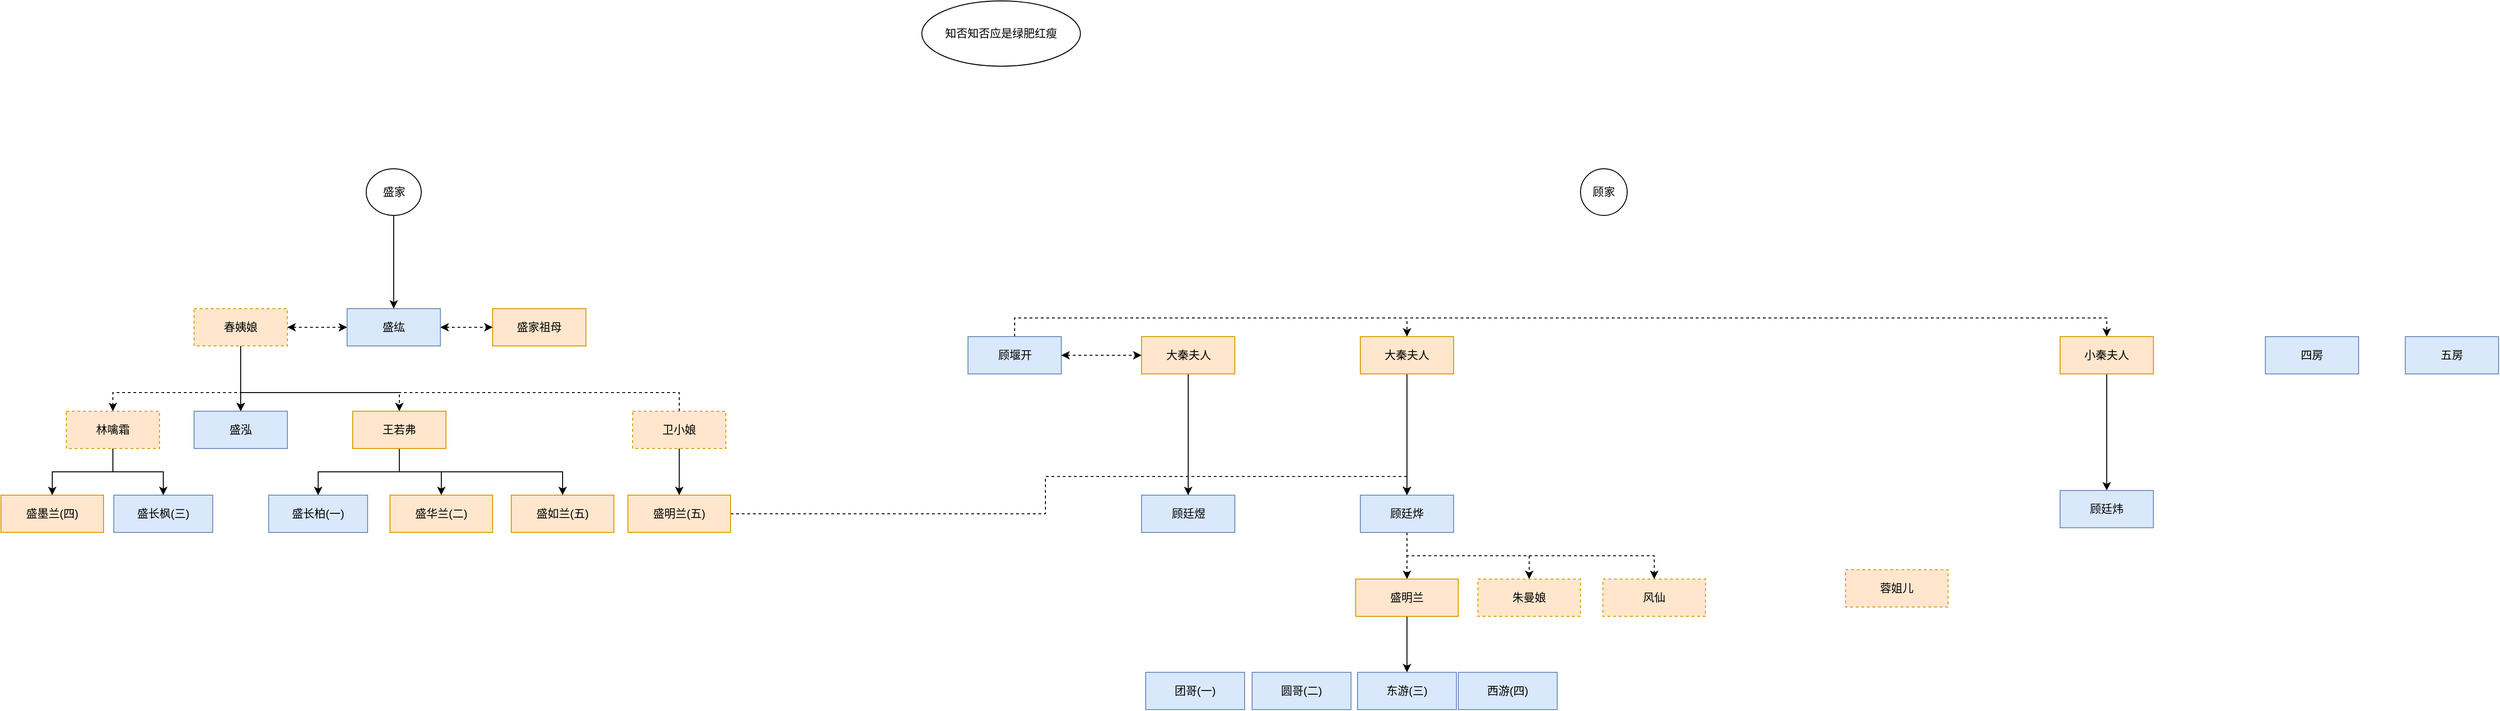 <mxfile version="23.1.4" type="github">
  <diagram name="Page-1" id="e3a06f82-3646-2815-327d-82caf3d4e204">
    <mxGraphModel dx="1187" dy="1990" grid="1" gridSize="10" guides="1" tooltips="1" connect="1" arrows="1" fold="1" page="1" pageScale="1.5" pageWidth="1169" pageHeight="826" background="none" math="0" shadow="0">
      <root>
        <mxCell id="0" style=";html=1;" />
        <mxCell id="1" style=";html=1;" parent="0" />
        <mxCell id="qeWwrRHILzP10hV6NdzV-42" value="" style="edgeStyle=orthogonalEdgeStyle;rounded=0;orthogonalLoop=1;jettySize=auto;html=1;exitX=0.5;exitY=1;exitDx=0;exitDy=0;" parent="1" source="KvXDZKAQtkTupum_VZ-A-2" target="qeWwrRHILzP10hV6NdzV-16" edge="1">
          <mxGeometry relative="1" as="geometry" />
        </mxCell>
        <mxCell id="qeWwrRHILzP10hV6NdzV-14" value="盛纮" style="rounded=0;whiteSpace=wrap;html=1;fillColor=#dae8fc;strokeColor=#6c8ebf;" parent="1" vertex="1">
          <mxGeometry x="604" y="-40" width="100" height="40" as="geometry" />
        </mxCell>
        <mxCell id="qeWwrRHILzP10hV6NdzV-15" value="盛家祖母" style="rounded=0;whiteSpace=wrap;html=1;fillColor=#ffe6cc;strokeColor=#d79b00;" parent="1" vertex="1">
          <mxGeometry x="760" y="-40" width="100" height="40" as="geometry" />
        </mxCell>
        <mxCell id="z4TrzMqa454sXHD6cD-Q-19" style="edgeStyle=orthogonalEdgeStyle;rounded=0;orthogonalLoop=1;jettySize=auto;html=1;exitX=0.5;exitY=0;exitDx=0;exitDy=0;entryX=0.5;entryY=0;entryDx=0;entryDy=0;dashed=1;" edge="1" parent="1" source="qeWwrRHILzP10hV6NdzV-16" target="qeWwrRHILzP10hV6NdzV-44">
          <mxGeometry relative="1" as="geometry" />
        </mxCell>
        <mxCell id="z4TrzMqa454sXHD6cD-Q-24" style="edgeStyle=orthogonalEdgeStyle;rounded=0;orthogonalLoop=1;jettySize=auto;html=1;exitX=0.5;exitY=0;exitDx=0;exitDy=0;entryX=0.5;entryY=0;entryDx=0;entryDy=0;dashed=1;" edge="1" parent="1" source="qeWwrRHILzP10hV6NdzV-16" target="KvXDZKAQtkTupum_VZ-A-4">
          <mxGeometry relative="1" as="geometry" />
        </mxCell>
        <mxCell id="qeWwrRHILzP10hV6NdzV-16" value="盛泓" style="rounded=0;whiteSpace=wrap;html=1;fillColor=#dae8fc;strokeColor=#6c8ebf;" parent="1" vertex="1">
          <mxGeometry x="440" y="70" width="100" height="40" as="geometry" />
        </mxCell>
        <mxCell id="qeWwrRHILzP10hV6NdzV-18" value="顾家" style="ellipse;whiteSpace=wrap;html=1;aspect=fixed;" parent="1" vertex="1">
          <mxGeometry x="1926" y="-190" width="50" height="50" as="geometry" />
        </mxCell>
        <mxCell id="qeWwrRHILzP10hV6NdzV-20" value="盛家" style="ellipse;whiteSpace=wrap;html=1;" parent="1" vertex="1">
          <mxGeometry x="624.5" y="-190" width="59" height="50" as="geometry" />
        </mxCell>
        <mxCell id="qeWwrRHILzP10hV6NdzV-24" value="" style="endArrow=classic;html=1;rounded=0;exitX=0.5;exitY=1;exitDx=0;exitDy=0;" parent="1" source="qeWwrRHILzP10hV6NdzV-20" target="qeWwrRHILzP10hV6NdzV-14" edge="1">
          <mxGeometry width="50" height="50" relative="1" as="geometry">
            <mxPoint x="897" y="-280" as="sourcePoint" />
            <mxPoint x="657" y="-170" as="targetPoint" />
          </mxGeometry>
        </mxCell>
        <mxCell id="qeWwrRHILzP10hV6NdzV-25" value="" style="endArrow=classic;startArrow=classic;html=1;rounded=0;exitX=1;exitY=0.5;exitDx=0;exitDy=0;dashed=1;" parent="1" source="qeWwrRHILzP10hV6NdzV-14" target="qeWwrRHILzP10hV6NdzV-15" edge="1">
          <mxGeometry width="50" height="50" relative="1" as="geometry">
            <mxPoint x="730" y="120" as="sourcePoint" />
            <mxPoint x="780" y="70" as="targetPoint" />
          </mxGeometry>
        </mxCell>
        <mxCell id="qeWwrRHILzP10hV6NdzV-26" value="盛长柏(一)" style="rounded=0;whiteSpace=wrap;html=1;fillColor=#dae8fc;strokeColor=#6c8ebf;" parent="1" vertex="1">
          <mxGeometry x="520" y="160" width="106" height="40" as="geometry" />
        </mxCell>
        <mxCell id="qeWwrRHILzP10hV6NdzV-28" value="盛如兰(五)" style="whiteSpace=wrap;html=1;fillColor=#ffe6cc;strokeColor=#d79b00;rounded=0;" parent="1" vertex="1">
          <mxGeometry x="780" y="160" width="110" height="40" as="geometry" />
        </mxCell>
        <mxCell id="qeWwrRHILzP10hV6NdzV-32" value="盛墨兰(四)" style="whiteSpace=wrap;html=1;fillColor=#ffe6cc;strokeColor=#d79b00;rounded=0;" parent="1" vertex="1">
          <mxGeometry x="233" y="160" width="110" height="40" as="geometry" />
        </mxCell>
        <mxCell id="KvXDZKAQtkTupum_VZ-A-16" style="edgeStyle=orthogonalEdgeStyle;rounded=0;orthogonalLoop=1;jettySize=auto;html=1;exitX=1;exitY=0.5;exitDx=0;exitDy=0;entryX=0.5;entryY=0;entryDx=0;entryDy=0;dashed=1;" parent="1" source="qeWwrRHILzP10hV6NdzV-33" target="qeWwrRHILzP10hV6NdzV-109" edge="1">
          <mxGeometry relative="1" as="geometry" />
        </mxCell>
        <mxCell id="qeWwrRHILzP10hV6NdzV-33" value="盛明兰(五)" style="whiteSpace=wrap;html=1;fillColor=#ffe6cc;strokeColor=#d79b00;rounded=0;" parent="1" vertex="1">
          <mxGeometry x="905" y="160" width="110" height="40" as="geometry" />
        </mxCell>
        <mxCell id="qeWwrRHILzP10hV6NdzV-34" value="盛华兰(二)" style="whiteSpace=wrap;html=1;fillColor=#ffe6cc;strokeColor=#d79b00;rounded=0;" parent="1" vertex="1">
          <mxGeometry x="650" y="160" width="110" height="40" as="geometry" />
        </mxCell>
        <mxCell id="qeWwrRHILzP10hV6NdzV-36" value="盛长枫(三)" style="rounded=0;whiteSpace=wrap;html=1;fillColor=#dae8fc;strokeColor=#6c8ebf;" parent="1" vertex="1">
          <mxGeometry x="354" y="160" width="106" height="40" as="geometry" />
        </mxCell>
        <mxCell id="KvXDZKAQtkTupum_VZ-A-11" style="edgeStyle=orthogonalEdgeStyle;rounded=0;orthogonalLoop=1;jettySize=auto;html=1;exitX=0.5;exitY=1;exitDx=0;exitDy=0;entryX=0.5;entryY=0;entryDx=0;entryDy=0;" parent="1" source="qeWwrRHILzP10hV6NdzV-44" target="qeWwrRHILzP10hV6NdzV-28" edge="1">
          <mxGeometry relative="1" as="geometry" />
        </mxCell>
        <mxCell id="KvXDZKAQtkTupum_VZ-A-12" style="edgeStyle=orthogonalEdgeStyle;rounded=0;orthogonalLoop=1;jettySize=auto;html=1;exitX=0.5;exitY=1;exitDx=0;exitDy=0;entryX=0.5;entryY=0;entryDx=0;entryDy=0;" parent="1" source="qeWwrRHILzP10hV6NdzV-44" target="qeWwrRHILzP10hV6NdzV-34" edge="1">
          <mxGeometry relative="1" as="geometry" />
        </mxCell>
        <mxCell id="KvXDZKAQtkTupum_VZ-A-13" style="edgeStyle=orthogonalEdgeStyle;rounded=0;orthogonalLoop=1;jettySize=auto;html=1;exitX=0.5;exitY=1;exitDx=0;exitDy=0;entryX=0.5;entryY=0;entryDx=0;entryDy=0;" parent="1" source="qeWwrRHILzP10hV6NdzV-44" target="qeWwrRHILzP10hV6NdzV-26" edge="1">
          <mxGeometry relative="1" as="geometry" />
        </mxCell>
        <mxCell id="qeWwrRHILzP10hV6NdzV-44" value="王若弗" style="rounded=0;whiteSpace=wrap;html=1;fillColor=#ffe6cc;strokeColor=#d79b00;" parent="1" vertex="1">
          <mxGeometry x="610" y="70" width="100" height="40" as="geometry" />
        </mxCell>
        <mxCell id="qeWwrRHILzP10hV6NdzV-106" value="" style="edgeStyle=orthogonalEdgeStyle;rounded=0;orthogonalLoop=1;jettySize=auto;html=1;exitX=0.5;exitY=1;exitDx=0;exitDy=0;entryX=0.5;entryY=0;entryDx=0;entryDy=0;" parent="1" source="qeWwrRHILzP10hV6NdzV-123" target="qeWwrRHILzP10hV6NdzV-109" edge="1">
          <mxGeometry relative="1" as="geometry">
            <mxPoint x="1640.962" y="80" as="targetPoint" />
          </mxGeometry>
        </mxCell>
        <mxCell id="z4TrzMqa454sXHD6cD-Q-2" style="edgeStyle=orthogonalEdgeStyle;rounded=0;orthogonalLoop=1;jettySize=auto;html=1;exitX=0.5;exitY=0;exitDx=0;exitDy=0;entryX=0.5;entryY=0;entryDx=0;entryDy=0;dashed=1;" edge="1" parent="1" source="qeWwrRHILzP10hV6NdzV-107" target="qeWwrRHILzP10hV6NdzV-123">
          <mxGeometry relative="1" as="geometry" />
        </mxCell>
        <mxCell id="z4TrzMqa454sXHD6cD-Q-5" style="edgeStyle=orthogonalEdgeStyle;rounded=0;orthogonalLoop=1;jettySize=auto;html=1;exitX=0.5;exitY=0;exitDx=0;exitDy=0;entryX=0.5;entryY=0;entryDx=0;entryDy=0;dashed=1;" edge="1" parent="1" source="qeWwrRHILzP10hV6NdzV-107" target="qeWwrRHILzP10hV6NdzV-120">
          <mxGeometry relative="1" as="geometry" />
        </mxCell>
        <mxCell id="qeWwrRHILzP10hV6NdzV-107" value="顾堰开" style="rounded=0;whiteSpace=wrap;html=1;fillColor=#dae8fc;strokeColor=#6c8ebf;" parent="1" vertex="1">
          <mxGeometry x="1269.5" y="-10" width="100" height="40" as="geometry" />
        </mxCell>
        <mxCell id="z4TrzMqa454sXHD6cD-Q-1" style="edgeStyle=orthogonalEdgeStyle;rounded=0;orthogonalLoop=1;jettySize=auto;html=1;exitX=0.5;exitY=1;exitDx=0;exitDy=0;" edge="1" parent="1" source="qeWwrRHILzP10hV6NdzV-108" target="KvXDZKAQtkTupum_VZ-A-15">
          <mxGeometry relative="1" as="geometry" />
        </mxCell>
        <mxCell id="qeWwrRHILzP10hV6NdzV-108" value="大秦夫人" style="rounded=0;whiteSpace=wrap;html=1;fillColor=#ffe6cc;strokeColor=#d79b00;" parent="1" vertex="1">
          <mxGeometry x="1455.5" y="-10" width="100" height="40" as="geometry" />
        </mxCell>
        <mxCell id="z4TrzMqa454sXHD6cD-Q-12" style="edgeStyle=orthogonalEdgeStyle;rounded=0;orthogonalLoop=1;jettySize=auto;html=1;exitX=0.5;exitY=1;exitDx=0;exitDy=0;entryX=0.5;entryY=0;entryDx=0;entryDy=0;" edge="1" parent="1" source="z4TrzMqa454sXHD6cD-Q-13" target="z4TrzMqa454sXHD6cD-Q-8">
          <mxGeometry relative="1" as="geometry" />
        </mxCell>
        <mxCell id="z4TrzMqa454sXHD6cD-Q-27" style="edgeStyle=orthogonalEdgeStyle;rounded=0;orthogonalLoop=1;jettySize=auto;html=1;exitX=0.5;exitY=1;exitDx=0;exitDy=0;entryX=0.5;entryY=0;entryDx=0;entryDy=0;dashed=1;" edge="1" parent="1" source="qeWwrRHILzP10hV6NdzV-109" target="z4TrzMqa454sXHD6cD-Q-13">
          <mxGeometry relative="1" as="geometry" />
        </mxCell>
        <mxCell id="z4TrzMqa454sXHD6cD-Q-29" style="edgeStyle=orthogonalEdgeStyle;rounded=0;orthogonalLoop=1;jettySize=auto;html=1;exitX=0.5;exitY=1;exitDx=0;exitDy=0;entryX=0.5;entryY=0;entryDx=0;entryDy=0;dashed=1;" edge="1" parent="1" source="qeWwrRHILzP10hV6NdzV-109" target="z4TrzMqa454sXHD6cD-Q-15">
          <mxGeometry relative="1" as="geometry" />
        </mxCell>
        <mxCell id="z4TrzMqa454sXHD6cD-Q-32" style="edgeStyle=orthogonalEdgeStyle;rounded=0;orthogonalLoop=1;jettySize=auto;html=1;exitX=0.5;exitY=1;exitDx=0;exitDy=0;entryX=0.5;entryY=0;entryDx=0;entryDy=0;dashed=1;" edge="1" parent="1" source="qeWwrRHILzP10hV6NdzV-109" target="z4TrzMqa454sXHD6cD-Q-31">
          <mxGeometry relative="1" as="geometry" />
        </mxCell>
        <mxCell id="qeWwrRHILzP10hV6NdzV-109" value="顾廷烨" style="rounded=0;whiteSpace=wrap;html=1;fillColor=#dae8fc;strokeColor=#6c8ebf;" parent="1" vertex="1">
          <mxGeometry x="1690" y="160" width="100" height="40" as="geometry" />
        </mxCell>
        <mxCell id="qeWwrRHILzP10hV6NdzV-110" value="" style="endArrow=classic;startArrow=classic;html=1;rounded=0;exitX=1;exitY=0.5;exitDx=0;exitDy=0;dashed=1;" parent="1" source="qeWwrRHILzP10hV6NdzV-107" target="qeWwrRHILzP10hV6NdzV-108" edge="1">
          <mxGeometry width="50" height="50" relative="1" as="geometry">
            <mxPoint x="1395.5" y="150" as="sourcePoint" />
            <mxPoint x="1445.5" y="100" as="targetPoint" />
          </mxGeometry>
        </mxCell>
        <mxCell id="qeWwrRHILzP10hV6NdzV-111" value="团哥(一)" style="rounded=0;whiteSpace=wrap;html=1;fillColor=#dae8fc;strokeColor=#6c8ebf;" parent="1" vertex="1">
          <mxGeometry x="1460" y="350" width="106" height="40" as="geometry" />
        </mxCell>
        <mxCell id="qeWwrRHILzP10hV6NdzV-113" value="蓉姐儿" style="whiteSpace=wrap;html=1;fillColor=#ffe6cc;strokeColor=#d79b00;rounded=0;dashed=1;" parent="1" vertex="1">
          <mxGeometry x="2210" y="240" width="110" height="40" as="geometry" />
        </mxCell>
        <mxCell id="z4TrzMqa454sXHD6cD-Q-4" style="edgeStyle=orthogonalEdgeStyle;rounded=0;orthogonalLoop=1;jettySize=auto;html=1;exitX=0.5;exitY=1;exitDx=0;exitDy=0;entryX=0.5;entryY=0;entryDx=0;entryDy=0;" edge="1" parent="1" source="qeWwrRHILzP10hV6NdzV-120" target="z4TrzMqa454sXHD6cD-Q-3">
          <mxGeometry relative="1" as="geometry" />
        </mxCell>
        <mxCell id="qeWwrRHILzP10hV6NdzV-120" value="小秦夫人" style="rounded=0;whiteSpace=wrap;html=1;fillColor=#ffe6cc;strokeColor=#d79b00;" parent="1" vertex="1">
          <mxGeometry x="2440" y="-10" width="100" height="40" as="geometry" />
        </mxCell>
        <mxCell id="qeWwrRHILzP10hV6NdzV-123" value="大秦夫人" style="rounded=0;whiteSpace=wrap;html=1;fillColor=#ffe6cc;strokeColor=#d79b00;" parent="1" vertex="1">
          <mxGeometry x="1690" y="-10" width="100" height="40" as="geometry" />
        </mxCell>
        <mxCell id="KvXDZKAQtkTupum_VZ-A-2" value="春姨娘" style="rounded=0;whiteSpace=wrap;html=1;fillColor=#ffe6cc;strokeColor=#d79b00;dashed=1;" parent="1" vertex="1">
          <mxGeometry x="440" y="-40" width="100" height="40" as="geometry" />
        </mxCell>
        <mxCell id="KvXDZKAQtkTupum_VZ-A-3" value="" style="endArrow=classic;startArrow=classic;html=1;rounded=0;exitX=1;exitY=0.5;exitDx=0;exitDy=0;dashed=1;entryX=0;entryY=0.5;entryDx=0;entryDy=0;" parent="1" source="KvXDZKAQtkTupum_VZ-A-2" target="qeWwrRHILzP10hV6NdzV-14" edge="1">
          <mxGeometry width="50" height="50" relative="1" as="geometry">
            <mxPoint x="390" y="-10" as="sourcePoint" />
            <mxPoint x="466" y="80" as="targetPoint" />
          </mxGeometry>
        </mxCell>
        <mxCell id="KvXDZKAQtkTupum_VZ-A-9" style="edgeStyle=orthogonalEdgeStyle;rounded=0;orthogonalLoop=1;jettySize=auto;html=1;exitX=0.5;exitY=1;exitDx=0;exitDy=0;entryX=0.5;entryY=0;entryDx=0;entryDy=0;" parent="1" source="KvXDZKAQtkTupum_VZ-A-4" target="qeWwrRHILzP10hV6NdzV-32" edge="1">
          <mxGeometry relative="1" as="geometry" />
        </mxCell>
        <mxCell id="KvXDZKAQtkTupum_VZ-A-10" style="edgeStyle=orthogonalEdgeStyle;rounded=0;orthogonalLoop=1;jettySize=auto;html=1;" parent="1" source="KvXDZKAQtkTupum_VZ-A-4" target="qeWwrRHILzP10hV6NdzV-36" edge="1">
          <mxGeometry relative="1" as="geometry" />
        </mxCell>
        <mxCell id="KvXDZKAQtkTupum_VZ-A-4" value="林噙霜" style="rounded=0;whiteSpace=wrap;html=1;fillColor=#ffe6cc;strokeColor=#d79b00;dashed=1;" parent="1" vertex="1">
          <mxGeometry x="303" y="70" width="100" height="40" as="geometry" />
        </mxCell>
        <mxCell id="KvXDZKAQtkTupum_VZ-A-6" style="edgeStyle=orthogonalEdgeStyle;rounded=0;orthogonalLoop=1;jettySize=auto;html=1;exitX=0.5;exitY=0;exitDx=0;exitDy=0;entryX=0.5;entryY=0;entryDx=0;entryDy=0;dashed=1;" parent="1" source="KvXDZKAQtkTupum_VZ-A-5" target="qeWwrRHILzP10hV6NdzV-16" edge="1">
          <mxGeometry relative="1" as="geometry" />
        </mxCell>
        <mxCell id="KvXDZKAQtkTupum_VZ-A-14" style="edgeStyle=orthogonalEdgeStyle;rounded=0;orthogonalLoop=1;jettySize=auto;html=1;exitX=0.5;exitY=1;exitDx=0;exitDy=0;entryX=0.5;entryY=0;entryDx=0;entryDy=0;" parent="1" source="KvXDZKAQtkTupum_VZ-A-5" target="qeWwrRHILzP10hV6NdzV-33" edge="1">
          <mxGeometry relative="1" as="geometry" />
        </mxCell>
        <mxCell id="KvXDZKAQtkTupum_VZ-A-5" value="卫小娘" style="rounded=0;whiteSpace=wrap;html=1;fillColor=#ffe6cc;strokeColor=#d79b00;dashed=1;" parent="1" vertex="1">
          <mxGeometry x="910" y="70" width="100" height="40" as="geometry" />
        </mxCell>
        <mxCell id="KvXDZKAQtkTupum_VZ-A-15" value="顾廷煜" style="rounded=0;whiteSpace=wrap;html=1;fillColor=#dae8fc;strokeColor=#6c8ebf;" parent="1" vertex="1">
          <mxGeometry x="1455.5" y="160" width="100" height="40" as="geometry" />
        </mxCell>
        <mxCell id="z4TrzMqa454sXHD6cD-Q-3" value="顾廷炜" style="rounded=0;whiteSpace=wrap;html=1;fillColor=#dae8fc;strokeColor=#6c8ebf;" vertex="1" parent="1">
          <mxGeometry x="2440" y="155" width="100" height="40" as="geometry" />
        </mxCell>
        <mxCell id="z4TrzMqa454sXHD6cD-Q-6" value="圆哥(二)" style="rounded=0;whiteSpace=wrap;html=1;fillColor=#dae8fc;strokeColor=#6c8ebf;" vertex="1" parent="1">
          <mxGeometry x="1574" y="350" width="106" height="40" as="geometry" />
        </mxCell>
        <mxCell id="z4TrzMqa454sXHD6cD-Q-7" value="西游(四)" style="rounded=0;whiteSpace=wrap;html=1;fillColor=#dae8fc;strokeColor=#6c8ebf;" vertex="1" parent="1">
          <mxGeometry x="1795" y="350" width="106" height="40" as="geometry" />
        </mxCell>
        <mxCell id="z4TrzMqa454sXHD6cD-Q-8" value="东游(三)" style="rounded=0;whiteSpace=wrap;html=1;fillColor=#dae8fc;strokeColor=#6c8ebf;" vertex="1" parent="1">
          <mxGeometry x="1687" y="350" width="106" height="40" as="geometry" />
        </mxCell>
        <mxCell id="z4TrzMqa454sXHD6cD-Q-13" value="盛明兰" style="whiteSpace=wrap;html=1;fillColor=#ffe6cc;strokeColor=#d79b00;rounded=0;" vertex="1" parent="1">
          <mxGeometry x="1685" y="250" width="110" height="40" as="geometry" />
        </mxCell>
        <mxCell id="z4TrzMqa454sXHD6cD-Q-15" value="朱曼娘" style="whiteSpace=wrap;html=1;fillColor=#ffe6cc;strokeColor=#d79b00;rounded=0;dashed=1;" vertex="1" parent="1">
          <mxGeometry x="1816" y="250" width="110" height="40" as="geometry" />
        </mxCell>
        <mxCell id="z4TrzMqa454sXHD6cD-Q-17" value="知否知否应是绿肥红瘦" style="ellipse;whiteSpace=wrap;html=1;" vertex="1" parent="1">
          <mxGeometry x="1220" y="-370" width="170" height="70" as="geometry" />
        </mxCell>
        <mxCell id="z4TrzMqa454sXHD6cD-Q-20" value="四房" style="rounded=0;whiteSpace=wrap;html=1;fillColor=#dae8fc;strokeColor=#6c8ebf;" vertex="1" parent="1">
          <mxGeometry x="2660" y="-10" width="100" height="40" as="geometry" />
        </mxCell>
        <mxCell id="z4TrzMqa454sXHD6cD-Q-21" value="五房" style="rounded=0;whiteSpace=wrap;html=1;fillColor=#dae8fc;strokeColor=#6c8ebf;" vertex="1" parent="1">
          <mxGeometry x="2810" y="-10" width="100" height="40" as="geometry" />
        </mxCell>
        <mxCell id="z4TrzMqa454sXHD6cD-Q-31" value="风仙" style="whiteSpace=wrap;html=1;fillColor=#ffe6cc;strokeColor=#d79b00;rounded=0;dashed=1;" vertex="1" parent="1">
          <mxGeometry x="1950" y="250" width="110" height="40" as="geometry" />
        </mxCell>
      </root>
    </mxGraphModel>
  </diagram>
</mxfile>
